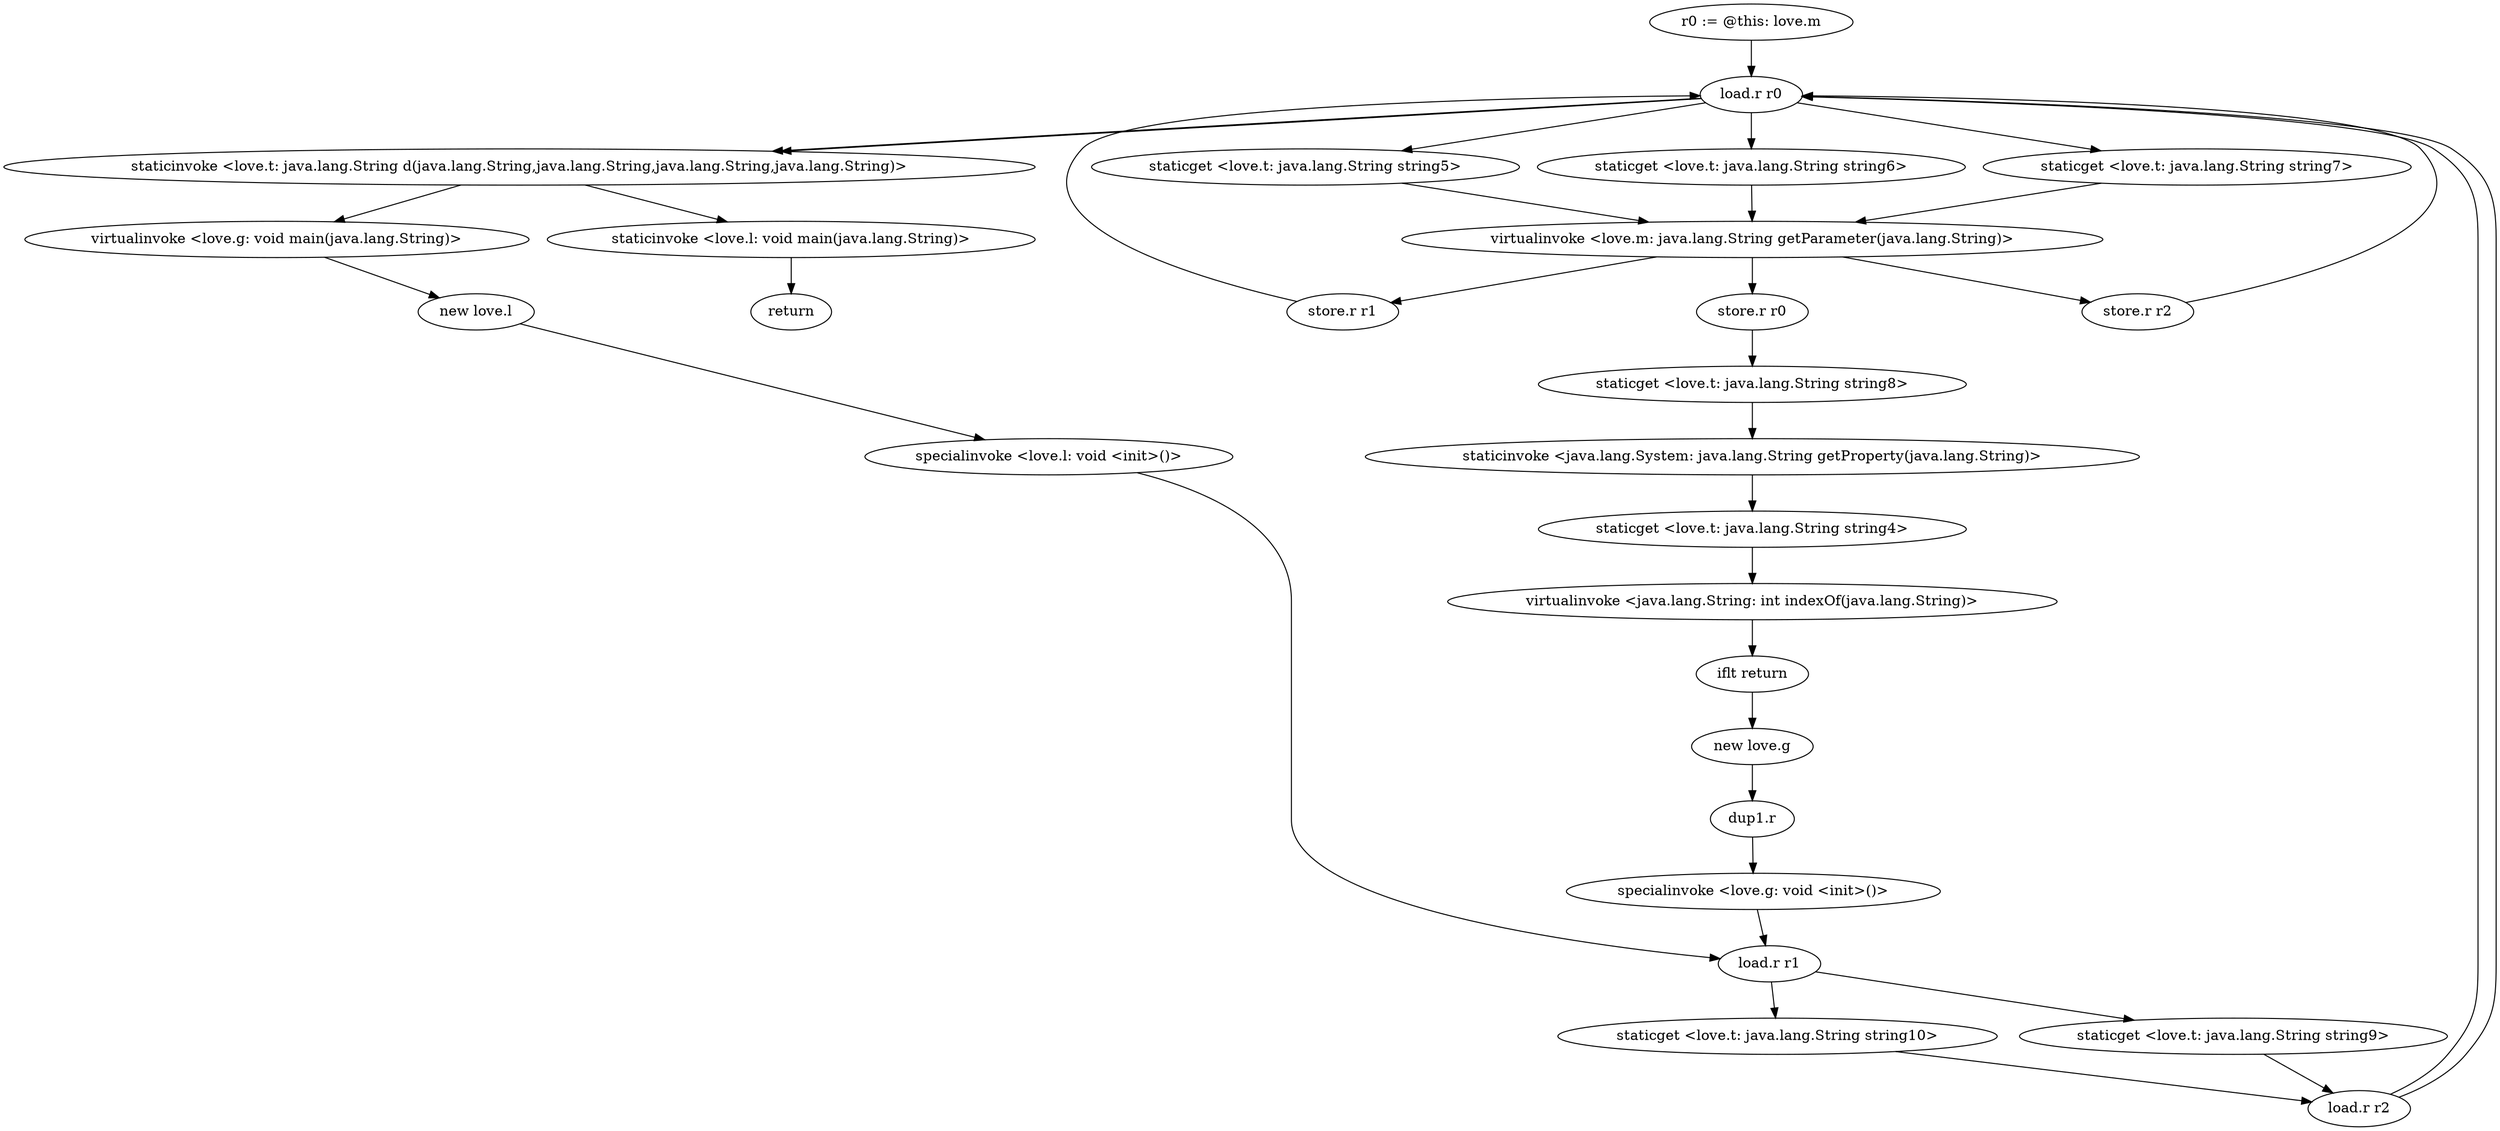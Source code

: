 digraph "" {
    "r0 := @this: love.m"
    "load.r r0"
    "r0 := @this: love.m"->"load.r r0";
    "staticget <love.t: java.lang.String string5>"
    "load.r r0"->"staticget <love.t: java.lang.String string5>";
    "virtualinvoke <love.m: java.lang.String getParameter(java.lang.String)>"
    "staticget <love.t: java.lang.String string5>"->"virtualinvoke <love.m: java.lang.String getParameter(java.lang.String)>";
    "store.r r1"
    "virtualinvoke <love.m: java.lang.String getParameter(java.lang.String)>"->"store.r r1";
    "store.r r1"->"load.r r0";
    "staticget <love.t: java.lang.String string6>"
    "load.r r0"->"staticget <love.t: java.lang.String string6>";
    "staticget <love.t: java.lang.String string6>"->"virtualinvoke <love.m: java.lang.String getParameter(java.lang.String)>";
    "store.r r2"
    "virtualinvoke <love.m: java.lang.String getParameter(java.lang.String)>"->"store.r r2";
    "store.r r2"->"load.r r0";
    "staticget <love.t: java.lang.String string7>"
    "load.r r0"->"staticget <love.t: java.lang.String string7>";
    "staticget <love.t: java.lang.String string7>"->"virtualinvoke <love.m: java.lang.String getParameter(java.lang.String)>";
    "store.r r0"
    "virtualinvoke <love.m: java.lang.String getParameter(java.lang.String)>"->"store.r r0";
    "staticget <love.t: java.lang.String string8>"
    "store.r r0"->"staticget <love.t: java.lang.String string8>";
    "staticinvoke <java.lang.System: java.lang.String getProperty(java.lang.String)>"
    "staticget <love.t: java.lang.String string8>"->"staticinvoke <java.lang.System: java.lang.String getProperty(java.lang.String)>";
    "staticget <love.t: java.lang.String string4>"
    "staticinvoke <java.lang.System: java.lang.String getProperty(java.lang.String)>"->"staticget <love.t: java.lang.String string4>";
    "virtualinvoke <java.lang.String: int indexOf(java.lang.String)>"
    "staticget <love.t: java.lang.String string4>"->"virtualinvoke <java.lang.String: int indexOf(java.lang.String)>";
    "iflt return"
    "virtualinvoke <java.lang.String: int indexOf(java.lang.String)>"->"iflt return";
    "new love.g"
    "iflt return"->"new love.g";
    "dup1.r"
    "new love.g"->"dup1.r";
    "specialinvoke <love.g: void <init>()>"
    "dup1.r"->"specialinvoke <love.g: void <init>()>";
    "load.r r1"
    "specialinvoke <love.g: void <init>()>"->"load.r r1";
    "staticget <love.t: java.lang.String string9>"
    "load.r r1"->"staticget <love.t: java.lang.String string9>";
    "load.r r2"
    "staticget <love.t: java.lang.String string9>"->"load.r r2";
    "load.r r2"->"load.r r0";
    "staticinvoke <love.t: java.lang.String d(java.lang.String,java.lang.String,java.lang.String,java.lang.String)>"
    "load.r r0"->"staticinvoke <love.t: java.lang.String d(java.lang.String,java.lang.String,java.lang.String,java.lang.String)>";
    "virtualinvoke <love.g: void main(java.lang.String)>"
    "staticinvoke <love.t: java.lang.String d(java.lang.String,java.lang.String,java.lang.String,java.lang.String)>"->"virtualinvoke <love.g: void main(java.lang.String)>";
    "new love.l"
    "virtualinvoke <love.g: void main(java.lang.String)>"->"new love.l";
    "specialinvoke <love.l: void <init>()>"
    "new love.l"->"specialinvoke <love.l: void <init>()>";
    "specialinvoke <love.l: void <init>()>"->"load.r r1";
    "staticget <love.t: java.lang.String string10>"
    "load.r r1"->"staticget <love.t: java.lang.String string10>";
    "staticget <love.t: java.lang.String string10>"->"load.r r2";
    "load.r r2"->"load.r r0";
    "load.r r0"->"staticinvoke <love.t: java.lang.String d(java.lang.String,java.lang.String,java.lang.String,java.lang.String)>";
    "staticinvoke <love.l: void main(java.lang.String)>"
    "staticinvoke <love.t: java.lang.String d(java.lang.String,java.lang.String,java.lang.String,java.lang.String)>"->"staticinvoke <love.l: void main(java.lang.String)>";
    "return"
    "staticinvoke <love.l: void main(java.lang.String)>"->"return";
}
